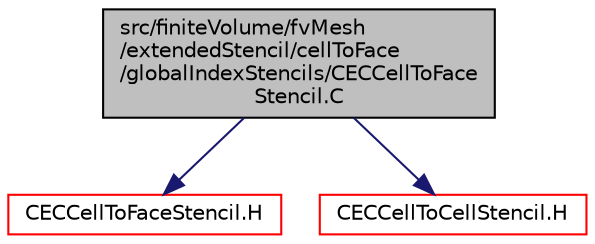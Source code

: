 digraph "src/finiteVolume/fvMesh/extendedStencil/cellToFace/globalIndexStencils/CECCellToFaceStencil.C"
{
  bgcolor="transparent";
  edge [fontname="Helvetica",fontsize="10",labelfontname="Helvetica",labelfontsize="10"];
  node [fontname="Helvetica",fontsize="10",shape=record];
  Node1 [label="src/finiteVolume/fvMesh\l/extendedStencil/cellToFace\l/globalIndexStencils/CECCellToFace\lStencil.C",height=0.2,width=0.4,color="black", fillcolor="grey75", style="filled", fontcolor="black"];
  Node1 -> Node2 [color="midnightblue",fontsize="10",style="solid",fontname="Helvetica"];
  Node2 [label="CECCellToFaceStencil.H",height=0.2,width=0.4,color="red",URL="$a05957.html"];
  Node1 -> Node3 [color="midnightblue",fontsize="10",style="solid",fontname="Helvetica"];
  Node3 [label="CECCellToCellStencil.H",height=0.2,width=0.4,color="red",URL="$a05935.html"];
}
